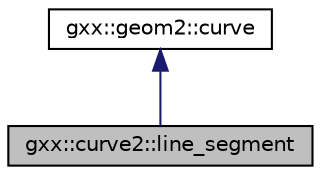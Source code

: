 digraph "gxx::curve2::line_segment"
{
  edge [fontname="Helvetica",fontsize="10",labelfontname="Helvetica",labelfontsize="10"];
  node [fontname="Helvetica",fontsize="10",shape=record];
  Node1 [label="gxx::curve2::line_segment",height=0.2,width=0.4,color="black", fillcolor="grey75", style="filled", fontcolor="black"];
  Node2 -> Node1 [dir="back",color="midnightblue",fontsize="10",style="solid",fontname="Helvetica"];
  Node2 [label="gxx::geom2::curve",height=0.2,width=0.4,color="black", fillcolor="white", style="filled",URL="$classgxx_1_1geom2_1_1curve.html"];
}
